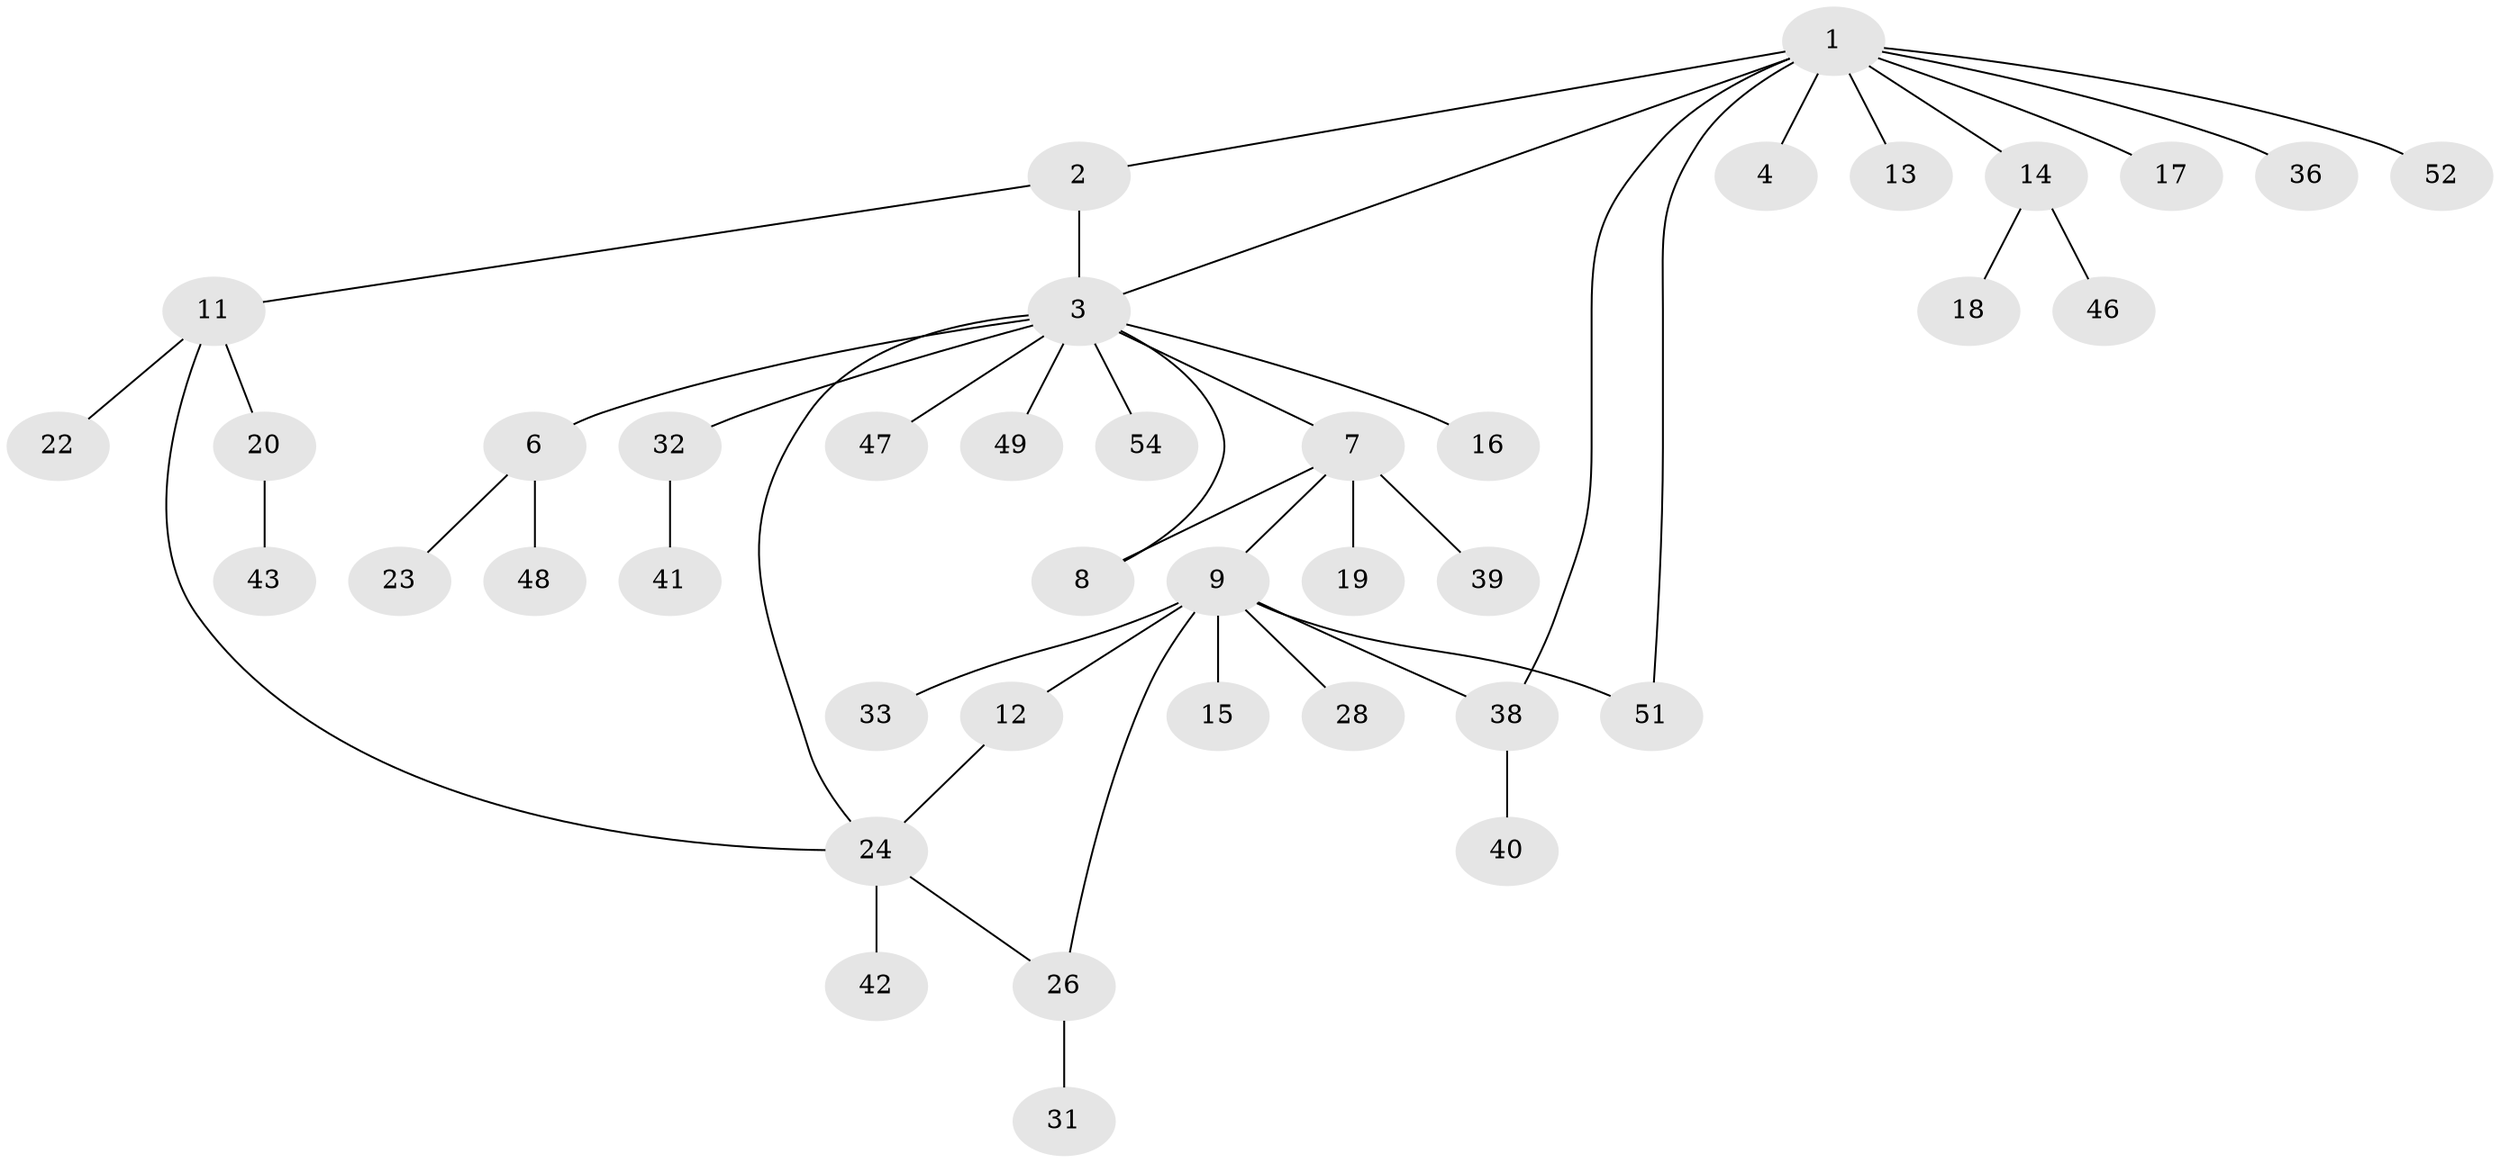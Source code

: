 // Generated by graph-tools (version 1.1) at 2025/51/02/27/25 19:51:56]
// undirected, 40 vertices, 46 edges
graph export_dot {
graph [start="1"]
  node [color=gray90,style=filled];
  1 [super="+10"];
  2;
  3 [super="+5"];
  4;
  6 [super="+35"];
  7 [super="+44"];
  8;
  9 [super="+30"];
  11 [super="+53"];
  12 [super="+25"];
  13;
  14 [super="+27"];
  15;
  16;
  17;
  18 [super="+21"];
  19 [super="+45"];
  20 [super="+34"];
  22;
  23;
  24 [super="+37"];
  26 [super="+29"];
  28;
  31;
  32 [super="+50"];
  33;
  36 [super="+56"];
  38 [super="+55"];
  39;
  40;
  41;
  42;
  43;
  46;
  47;
  48;
  49;
  51;
  52;
  54;
  1 -- 2;
  1 -- 4;
  1 -- 13;
  1 -- 14;
  1 -- 36;
  1 -- 38;
  1 -- 51;
  1 -- 52;
  1 -- 3;
  1 -- 17;
  2 -- 3;
  2 -- 11;
  3 -- 8;
  3 -- 16;
  3 -- 24;
  3 -- 47;
  3 -- 54;
  3 -- 32;
  3 -- 49;
  3 -- 6;
  3 -- 7;
  6 -- 23;
  6 -- 48;
  7 -- 9;
  7 -- 19;
  7 -- 39;
  7 -- 8;
  9 -- 12;
  9 -- 15;
  9 -- 26;
  9 -- 28;
  9 -- 33;
  9 -- 38;
  9 -- 51;
  11 -- 20;
  11 -- 22;
  11 -- 24;
  12 -- 24;
  14 -- 18;
  14 -- 46;
  20 -- 43;
  24 -- 42;
  24 -- 26;
  26 -- 31;
  32 -- 41;
  38 -- 40;
}
